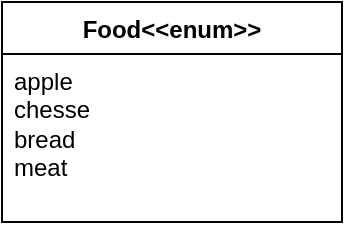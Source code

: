 <mxfile version="21.1.5" type="device">
  <diagram name="Page-1" id="4t6cEolPa43OtKdv2_k3">
    <mxGraphModel dx="1900" dy="587" grid="1" gridSize="10" guides="1" tooltips="1" connect="1" arrows="1" fold="1" page="1" pageScale="1" pageWidth="850" pageHeight="1100" math="0" shadow="0">
      <root>
        <mxCell id="0" />
        <mxCell id="1" parent="0" />
        <mxCell id="tCyQlUQnSz2FGiwpIcaU-1" value="Food&amp;lt;&amp;lt;enum&amp;gt;&amp;gt;" style="swimlane;fontStyle=1;align=center;verticalAlign=top;childLayout=stackLayout;horizontal=1;startSize=26;horizontalStack=0;resizeParent=1;resizeParentMax=0;resizeLast=0;collapsible=1;marginBottom=0;whiteSpace=wrap;html=1;" vertex="1" parent="1">
          <mxGeometry x="-490" y="80" width="170" height="110" as="geometry" />
        </mxCell>
        <mxCell id="tCyQlUQnSz2FGiwpIcaU-2" value="apple&lt;br&gt;chesse&lt;br&gt;bread&lt;br&gt;meat" style="text;strokeColor=none;fillColor=none;align=left;verticalAlign=top;spacingLeft=4;spacingRight=4;overflow=hidden;rotatable=0;points=[[0,0.5],[1,0.5]];portConstraint=eastwest;whiteSpace=wrap;html=1;" vertex="1" parent="tCyQlUQnSz2FGiwpIcaU-1">
          <mxGeometry y="26" width="170" height="84" as="geometry" />
        </mxCell>
      </root>
    </mxGraphModel>
  </diagram>
</mxfile>

